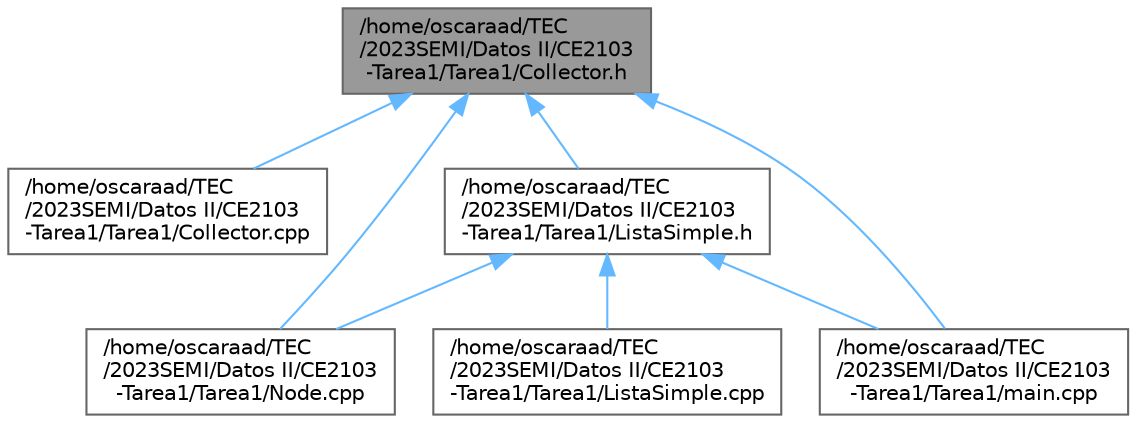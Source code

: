 digraph "/home/oscaraad/TEC/2023SEMI/Datos II/CE2103-Tarea1/Tarea1/Collector.h"
{
 // LATEX_PDF_SIZE
  bgcolor="transparent";
  edge [fontname=Helvetica,fontsize=10,labelfontname=Helvetica,labelfontsize=10];
  node [fontname=Helvetica,fontsize=10,shape=box,height=0.2,width=0.4];
  Node1 [label="/home/oscaraad/TEC\l/2023SEMI/Datos II/CE2103\l-Tarea1/Tarea1/Collector.h",height=0.2,width=0.4,color="gray40", fillcolor="grey60", style="filled", fontcolor="black",tooltip="En esta header se crea la clase Collector."];
  Node1 -> Node2 [dir="back",color="steelblue1",style="solid"];
  Node2 [label="/home/oscaraad/TEC\l/2023SEMI/Datos II/CE2103\l-Tarea1/Tarea1/Collector.cpp",height=0.2,width=0.4,color="grey40", fillcolor="white", style="filled",URL="$Collector_8cpp.html",tooltip="En esta clase se modifican los métodos de la clase Collector, la cual corresponde a la lista que alma..."];
  Node1 -> Node3 [dir="back",color="steelblue1",style="solid"];
  Node3 [label="/home/oscaraad/TEC\l/2023SEMI/Datos II/CE2103\l-Tarea1/Tarea1/ListaSimple.h",height=0.2,width=0.4,color="grey40", fillcolor="white", style="filled",URL="$ListaSimple_8h.html",tooltip="En esta header se crea la clase ListaSimple."];
  Node3 -> Node4 [dir="back",color="steelblue1",style="solid"];
  Node4 [label="/home/oscaraad/TEC\l/2023SEMI/Datos II/CE2103\l-Tarea1/Tarea1/ListaSimple.cpp",height=0.2,width=0.4,color="grey40", fillcolor="white", style="filled",URL="$ListaSimple_8cpp.html",tooltip="En esta clase se modifican los métodos de la clase ListaSimple, la cual permite instanciar listas enl..."];
  Node3 -> Node5 [dir="back",color="steelblue1",style="solid"];
  Node5 [label="/home/oscaraad/TEC\l/2023SEMI/Datos II/CE2103\l-Tarea1/Tarea1/Node.cpp",height=0.2,width=0.4,color="grey40", fillcolor="white", style="filled",URL="$Node_8cpp.html",tooltip="En esta clase se modifican los métodos de la clase Node, la cual permite generar posteriormente nodos..."];
  Node3 -> Node6 [dir="back",color="steelblue1",style="solid"];
  Node6 [label="/home/oscaraad/TEC\l/2023SEMI/Datos II/CE2103\l-Tarea1/Tarea1/main.cpp",height=0.2,width=0.4,color="grey40", fillcolor="white", style="filled",URL="$main_8cpp.html",tooltip="En esta clase se lleva a cabo la ejecución principal del programa."];
  Node1 -> Node5 [dir="back",color="steelblue1",style="solid"];
  Node1 -> Node6 [dir="back",color="steelblue1",style="solid"];
}
